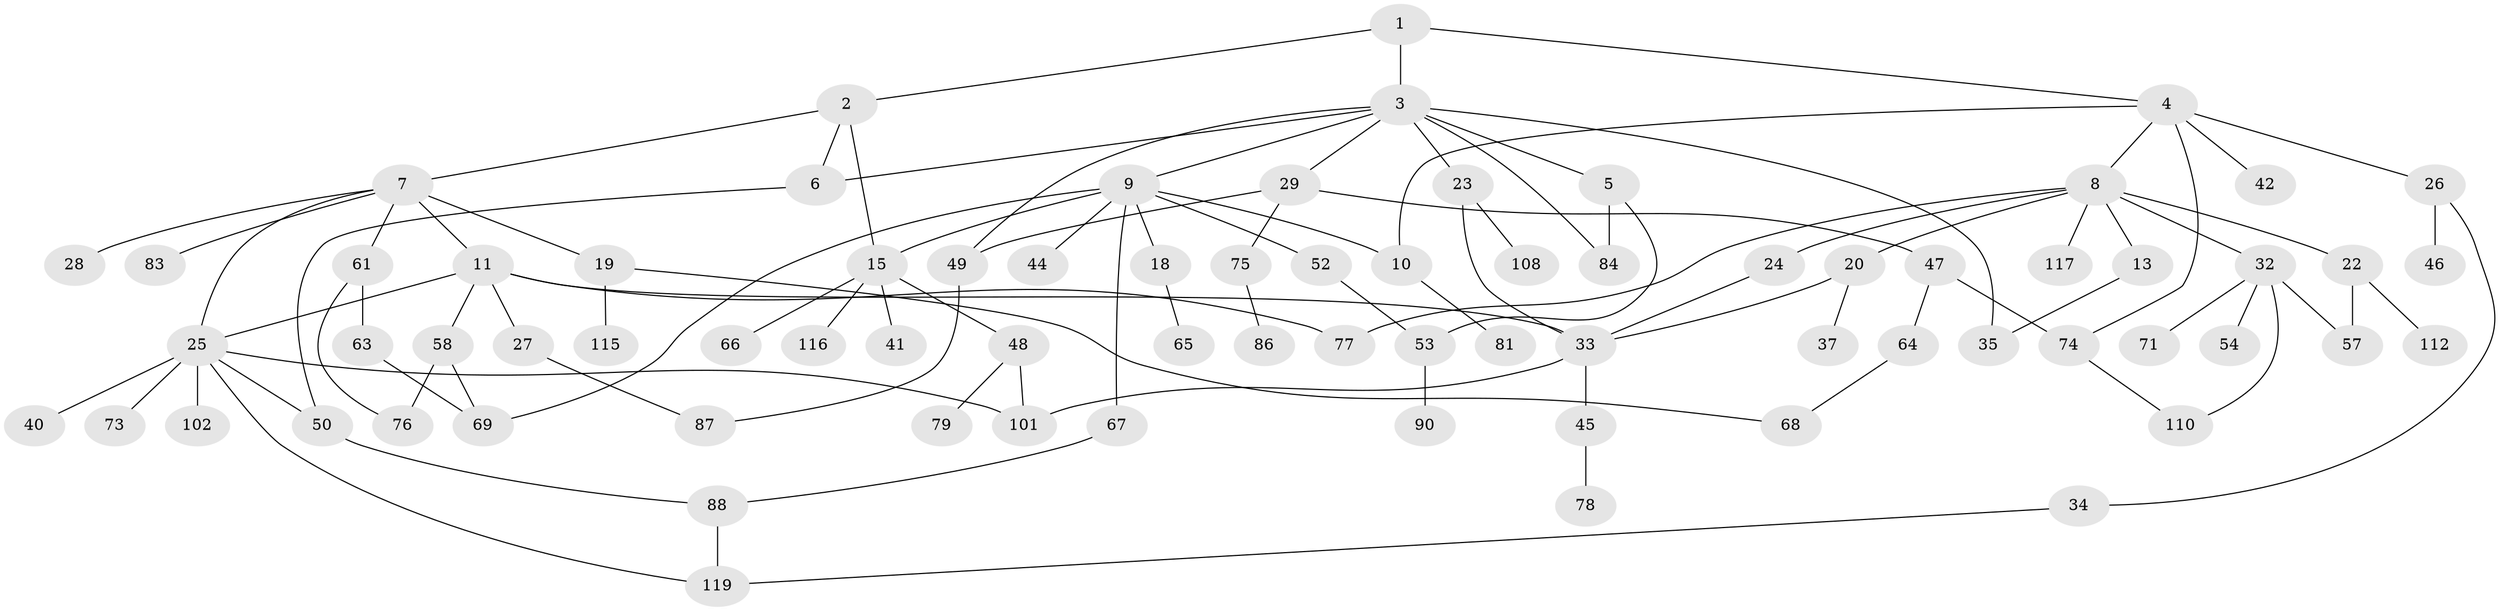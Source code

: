 // original degree distribution, {4: 0.1, 9: 0.008333333333333333, 5: 0.025, 3: 0.2, 2: 0.3, 6: 0.041666666666666664, 8: 0.008333333333333333, 1: 0.31666666666666665}
// Generated by graph-tools (version 1.1) at 2025/41/03/06/25 10:41:30]
// undirected, 76 vertices, 101 edges
graph export_dot {
graph [start="1"]
  node [color=gray90,style=filled];
  1 [super="+56"];
  2;
  3 [super="+118"];
  4 [super="+114"];
  5 [super="+85"];
  6 [super="+39"];
  7 [super="+21"];
  8 [super="+16"];
  9 [super="+43"];
  10 [super="+30"];
  11 [super="+12"];
  13 [super="+14"];
  15 [super="+17"];
  18 [super="+106"];
  19 [super="+51"];
  20 [super="+99"];
  22 [super="+96"];
  23 [super="+59"];
  24 [super="+98"];
  25 [super="+31"];
  26 [super="+107"];
  27 [super="+80"];
  28;
  29 [super="+104"];
  32 [super="+38"];
  33 [super="+55"];
  34 [super="+36"];
  35 [super="+72"];
  37;
  40;
  41;
  42;
  44 [super="+120"];
  45 [super="+113"];
  46;
  47 [super="+92"];
  48 [super="+93"];
  49 [super="+60"];
  50 [super="+94"];
  52;
  53 [super="+62"];
  54;
  57 [super="+111"];
  58;
  61 [super="+70"];
  63 [super="+97"];
  64;
  65 [super="+105"];
  66 [super="+82"];
  67;
  68 [super="+109"];
  69 [super="+95"];
  71;
  73;
  74 [super="+89"];
  75;
  76 [super="+100"];
  77;
  78 [super="+103"];
  79;
  81;
  83;
  84;
  86;
  87;
  88 [super="+91"];
  90;
  101;
  102;
  108;
  110;
  112;
  115;
  116;
  117;
  119;
  1 -- 2;
  1 -- 3;
  1 -- 4;
  2 -- 6;
  2 -- 7;
  2 -- 15;
  3 -- 5;
  3 -- 9;
  3 -- 23;
  3 -- 29;
  3 -- 84;
  3 -- 49;
  3 -- 6;
  3 -- 35;
  4 -- 8;
  4 -- 26;
  4 -- 42;
  4 -- 10;
  4 -- 74;
  5 -- 84;
  5 -- 53;
  6 -- 50;
  7 -- 11;
  7 -- 19 [weight=2];
  7 -- 28;
  7 -- 61;
  7 -- 25;
  7 -- 83;
  8 -- 13;
  8 -- 20;
  8 -- 22;
  8 -- 32;
  8 -- 77;
  8 -- 117;
  8 -- 24;
  9 -- 10;
  9 -- 18;
  9 -- 67;
  9 -- 44;
  9 -- 52;
  9 -- 15;
  9 -- 69;
  10 -- 81;
  11 -- 27;
  11 -- 58;
  11 -- 33;
  11 -- 77;
  11 -- 25;
  13 -- 35;
  15 -- 41;
  15 -- 48;
  15 -- 66;
  15 -- 116;
  18 -- 65;
  19 -- 68;
  19 -- 115;
  20 -- 37;
  20 -- 33;
  22 -- 112;
  22 -- 57;
  23 -- 33;
  23 -- 108;
  24 -- 33;
  25 -- 50;
  25 -- 73;
  25 -- 101;
  25 -- 102;
  25 -- 119;
  25 -- 40;
  26 -- 34;
  26 -- 46;
  27 -- 87;
  29 -- 47;
  29 -- 49;
  29 -- 75;
  32 -- 54;
  32 -- 71;
  32 -- 57;
  32 -- 110;
  33 -- 45;
  33 -- 101;
  34 -- 119;
  45 -- 78;
  47 -- 64;
  47 -- 74;
  48 -- 79;
  48 -- 101;
  49 -- 87;
  50 -- 88;
  52 -- 53;
  53 -- 90;
  58 -- 76;
  58 -- 69;
  61 -- 63;
  61 -- 76;
  63 -- 69;
  64 -- 68;
  67 -- 88;
  74 -- 110;
  75 -- 86;
  88 -- 119;
}
